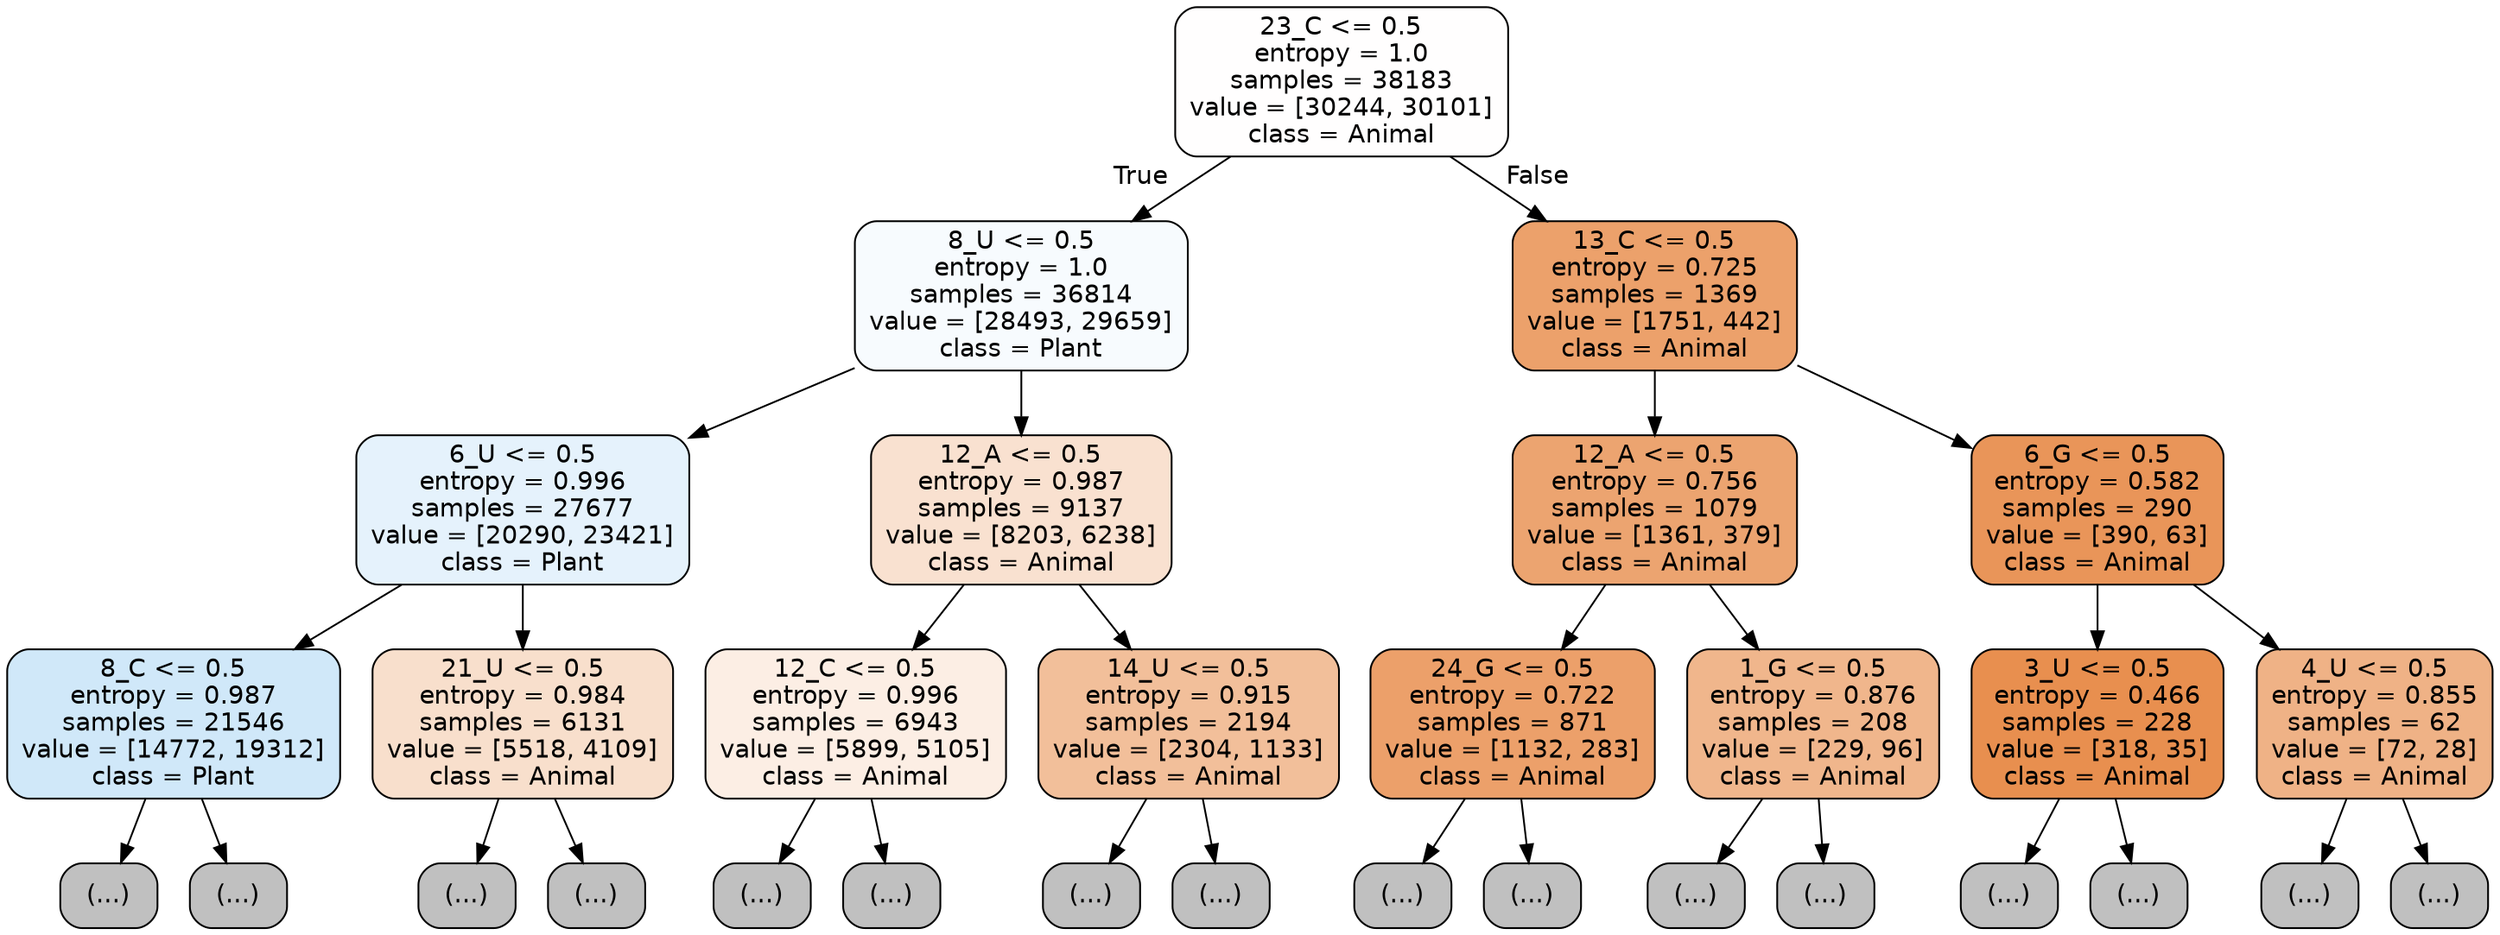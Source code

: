 digraph Tree {
node [shape=box, style="filled, rounded", color="black", fontname="helvetica"] ;
edge [fontname="helvetica"] ;
0 [label="23_C <= 0.5\nentropy = 1.0\nsamples = 38183\nvalue = [30244, 30101]\nclass = Animal", fillcolor="#fffefe"] ;
1 [label="8_U <= 0.5\nentropy = 1.0\nsamples = 36814\nvalue = [28493, 29659]\nclass = Plant", fillcolor="#f7fbfe"] ;
0 -> 1 [labeldistance=2.5, labelangle=45, headlabel="True"] ;
2 [label="6_U <= 0.5\nentropy = 0.996\nsamples = 27677\nvalue = [20290, 23421]\nclass = Plant", fillcolor="#e5f2fc"] ;
1 -> 2 ;
3 [label="8_C <= 0.5\nentropy = 0.987\nsamples = 21546\nvalue = [14772, 19312]\nclass = Plant", fillcolor="#d0e8f9"] ;
2 -> 3 ;
4 [label="(...)", fillcolor="#C0C0C0"] ;
3 -> 4 ;
5973 [label="(...)", fillcolor="#C0C0C0"] ;
3 -> 5973 ;
8686 [label="21_U <= 0.5\nentropy = 0.984\nsamples = 6131\nvalue = [5518, 4109]\nclass = Animal", fillcolor="#f8dfcc"] ;
2 -> 8686 ;
8687 [label="(...)", fillcolor="#C0C0C0"] ;
8686 -> 8687 ;
11170 [label="(...)", fillcolor="#C0C0C0"] ;
8686 -> 11170 ;
11873 [label="12_A <= 0.5\nentropy = 0.987\nsamples = 9137\nvalue = [8203, 6238]\nclass = Animal", fillcolor="#f9e1d0"] ;
1 -> 11873 ;
11874 [label="12_C <= 0.5\nentropy = 0.996\nsamples = 6943\nvalue = [5899, 5105]\nclass = Animal", fillcolor="#fceee4"] ;
11873 -> 11874 ;
11875 [label="(...)", fillcolor="#C0C0C0"] ;
11874 -> 11875 ;
14204 [label="(...)", fillcolor="#C0C0C0"] ;
11874 -> 14204 ;
15089 [label="14_U <= 0.5\nentropy = 0.915\nsamples = 2194\nvalue = [2304, 1133]\nclass = Animal", fillcolor="#f2bf9a"] ;
11873 -> 15089 ;
15090 [label="(...)", fillcolor="#C0C0C0"] ;
15089 -> 15090 ;
15821 [label="(...)", fillcolor="#C0C0C0"] ;
15089 -> 15821 ;
16130 [label="13_C <= 0.5\nentropy = 0.725\nsamples = 1369\nvalue = [1751, 442]\nclass = Animal", fillcolor="#eca16b"] ;
0 -> 16130 [labeldistance=2.5, labelangle=-45, headlabel="False"] ;
16131 [label="12_A <= 0.5\nentropy = 0.756\nsamples = 1079\nvalue = [1361, 379]\nclass = Animal", fillcolor="#eca470"] ;
16130 -> 16131 ;
16132 [label="24_G <= 0.5\nentropy = 0.722\nsamples = 871\nvalue = [1132, 283]\nclass = Animal", fillcolor="#eca06a"] ;
16131 -> 16132 ;
16133 [label="(...)", fillcolor="#C0C0C0"] ;
16132 -> 16133 ;
16496 [label="(...)", fillcolor="#C0C0C0"] ;
16132 -> 16496 ;
16541 [label="1_G <= 0.5\nentropy = 0.876\nsamples = 208\nvalue = [229, 96]\nclass = Animal", fillcolor="#f0b68c"] ;
16131 -> 16541 ;
16542 [label="(...)", fillcolor="#C0C0C0"] ;
16541 -> 16542 ;
16653 [label="(...)", fillcolor="#C0C0C0"] ;
16541 -> 16653 ;
16664 [label="6_G <= 0.5\nentropy = 0.582\nsamples = 290\nvalue = [390, 63]\nclass = Animal", fillcolor="#e99559"] ;
16130 -> 16664 ;
16665 [label="3_U <= 0.5\nentropy = 0.466\nsamples = 228\nvalue = [318, 35]\nclass = Animal", fillcolor="#e88f4f"] ;
16664 -> 16665 ;
16666 [label="(...)", fillcolor="#C0C0C0"] ;
16665 -> 16666 ;
16725 [label="(...)", fillcolor="#C0C0C0"] ;
16665 -> 16725 ;
16750 [label="4_U <= 0.5\nentropy = 0.855\nsamples = 62\nvalue = [72, 28]\nclass = Animal", fillcolor="#efb286"] ;
16664 -> 16750 ;
16751 [label="(...)", fillcolor="#C0C0C0"] ;
16750 -> 16751 ;
16788 [label="(...)", fillcolor="#C0C0C0"] ;
16750 -> 16788 ;
}